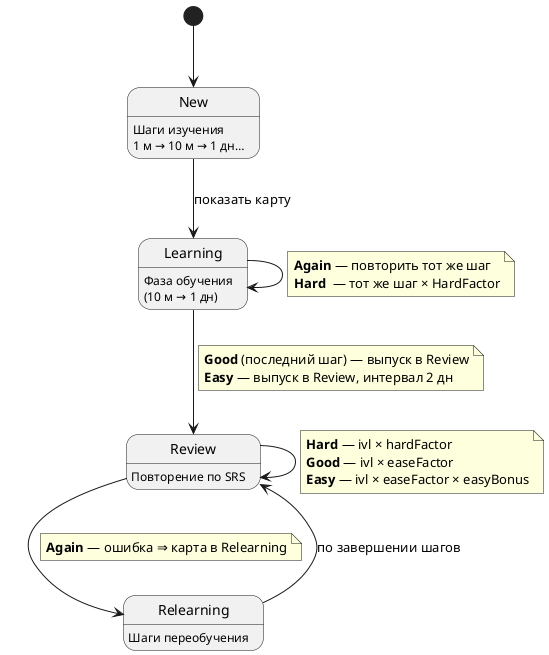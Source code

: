 @startuml
!pragma layout smetana                       ' горизонтальная ориентация

'‑‑‑ Цвета состояний
skinparam state<<New>>        BackgroundColor LightBlue
skinparam state<<Learning>>   BackgroundColor LightYellow
skinparam state<<Review>>     BackgroundColor LightGreen
skinparam state<<Relearning>> BackgroundColor LightSalmon

[*] --> New

state New <<New>>
New : Шаги изучения\n1 м → 10 м → 1 дн…

New --> Learning : показать карту

state Learning <<Learning>>
Learning : Фаза обучения\n(10 м → 1 дн)

' ——— переходы внутри Learning ———
Learning --> Learning
note on link
  **Again** — повторить тот же шаг
  **Hard**  — тот же шаг × HardFactor
end note

Learning --> Review
note on link
  **Good** (последний шаг) — выпуск в Review
  **Easy** — выпуск в Review, интервал 2 дн
end note

state Review <<Review>>
Review : Повторение по SRS

' ——— переходы внутри Review ———
Review --> Review
note on link
  **Hard** — ivl × hardFactor
  **Good** — ivl × easeFactor
  **Easy** — ivl × easeFactor × easyBonus
end note

Review --> Relearning
note on link
  **Again** — ошибка ⇒ карта в Relearning
end note

state Relearning <<Relearning>>
Relearning : Шаги переобучения

Relearning --> Review : по завершении шагов
@enduml

@startuml
|User|
start

:Получить prevIvl из cards.ivl;
:Вычислить delay = daysLate(card);

if (ответ = Again?) then (да)
  :Перевести карточку в Relearning;
  stop
else (нет)
  if (ответ = Hard?) then (да)
    :newIvl = prevIvl * hardInterval * intervalModifier;
  else (нет)
    if (ответ = Good?) then (да)
      :newIvl = (prevIvl + delay/2) * ease * intervalModifier;
    else
      :newIvl = (prevIvl + delay) * ease * easyBonus * intervalModifier;
    endif
  endif
endif

:Ограничить newIvl (≥1, ≤maxInterval);
:Сохранить newIvl в cards.ivl;
stop
@enduml

@startuml
title Цикл активное воспоминание
left to right direction

state S1 as "Чтение"
state S2 as "Активное\nвоспоминание"
state S3 as "Повторение"

[*] --> S1
S1 --> S2
S2 --> S3
S3 --> S1
@enduml

@startuml
' ========== SEQUENCE: Режим обучения ==========
autonumber
skinparam sequenceMessageAlign center

actor  Пользователь as User
participant "Компонент\nRepeatCards (React)"    as react
participant "Сервер"              as serv
database   "PostgreSQL"                         as db

== 1. Старт сессии обучения ==
User   -> react  : клик «Начать обучение»
react  -> serv : http запрос
serv    -> db   : SELECT карточки, \nкоторые надо просмотреть
db     --> serv
serv -> db : UPDATE новые карточки
serv    --> react : список с интервалами
react --> User  : отрисовать карты

== 2. Ответ пользователя на карточку ==
loop пока есть карточки
  User -> react : Оценить карточку
  react  -> serv : http запрос
  serv -> serv : выполнить алгоритм \nинтервального повторения
  serv    -> db   : UPDATE SRS‑полей
  react --> User : показать следующую карту
end

== 3. Завершение сессии ==
react --> User : «Все карточки\nпройдены»
@enduml

'Диаграмма классов
@startuml
' Небольшая настройка: убираем иконки у атрибутов
skinparam classAttributeIconSize 0

' ======= Сущности (Entity) =======
class User <<entity>> {
  +id : Integer
  +email : String
  +password : String
}

class Collection <<entity>> {
  +id : Integer
  +name : String
  +createdAt : LocalDateTime
}

class Card <<entity>> {
  +id : Integer
  +text : String
  +createdAt : LocalDateTime
  --
  +type : Integer
  +queue : Integer
  +due : Integer
  +ivl : Integer
  +factor : Integer
  +reps : Integer
  +lapses : Integer
  +stepsLeft : Integer
}

' ======= Перечисления (Enum) =======
enum IntervalUnit {
  MIN
  DAY
}

enum ReviewAnswer {
  AGAIN
  HARD
  GOOD
  EASY
}

' ======= Связи =======
' Пользователь владеет многими коллекциями
User "1" --> "0..*" Collection : collections

' Коллекция владеет многими карточками
Collection "1" --> "0..*" Card : cards

' Карточка содержит Map<ReviewAnswer, NextIntervalDto>
Card .. ReviewAnswer : newIntervals (ключ)

@enduml

@startuml
' Отключаем иконки видимости у атрибутов
skinparam classAttributeIconSize 0

' ===================== Классы-сущности =====================
class Пользователь <<entity>> {
  id : Integer
  email : String
  password : String
  --
  установить значение поля(значение) : void
  получить значение поля() : значение
}

class Коллекция <<entity>> {
  id : Integer
  name : String
  createdAt : LocalDateTime
  --
  установить значение поля(значение) : void
  получить значение поля() : значение
}

class Карточка <<entity>> {
  id : Integer
  text : String
  createdAt : LocalDateTime
  type : Integer
  queue : Integer
  due : Integer
  ivl : Integer
  factor : Integer
  reps : Integer
  lapses : Integer
  stepsLeft : Integer
  --
  установить значение поля(значение) : void
  получить значение поля() : значение
}

' ===================== Перечисления =====================
enum Единица_Интервала {
  минуты
  дни
}

enum Оценка_Повтора {
  еще раз
  сложно
  хорошо
  легко
}

' ===================== Связи =====================
' Агрегация: Пользователь ◇── Коллекция
Пользователь "1" o-- "0..*" Коллекция

' Композиция: Коллекция ◆── Карточка
Коллекция "1" *-- "0..*" Карточка

Единица_Интервала --> Карточка
Оценка_Повтора --> Карточка
@enduml

@startuml
skinparam classAttributeIconSize 0

' ===================== Классы-сущности =====================
class Пользователь {
  почта: Строка
  пароль: Строка
  --
  установить значение поля(значение) : пусто
  получить значение поля(): значение
}

class Коллекция {
  идентификатор: Целое
  имя: Строка
  создано в: Дата и время
  --
  установить значение поля(значение): пусто
  получить значение поля(): значение
}

class Карточка {
  текст: Строка
  создано в: Дата и время
  тип: Целое
  очередь: Целое
  срок: Целое
  интервал: Целое
  коэффициент: Целое
  повторения: Целое
  срывы: Целое
  шагов осталось: Целое
  --
  установить значение поля(значение): пусто
  получить значение поля(): значение
}

' ===================== Перечисления =====================
enum Единица_Интервала {
  минуты
  дни
}

enum Оценка_Повтора {
  ещё раз
  сложно
  хорошо
  легко
}

' ===================== Связи =====================
Пользователь "1" o-- "0..*" Коллекция
Коллекция  "1" *-- "0..*" Карточка

Единица_Интервала --> Карточка
Оценка_Повтора    --> Карточка
@enduml

@startuml
left to right direction
skinparam classAttributeIconSize 0
'===================== Сущности =====================

class Card <<entity>> {
  -id: Integer
  -text: String
  -createdAt: LocalDateTime
  -type: Integer
  -queue: Integer
  -due: Integer
  -ivl: Integer
  -factor: Integer
  -reps: Integer
  -lapses: Integer
  -stepsLeft: Integer
  -collection: Collection
  --
  +getId(): Integer
  +setId(id: Integer): void
  +getText(): String
  +setText(text: String): void
  +getCreatedAt(): LocalDateTime
  +setCreatedAt(dt: LocalDateTime): void
  +getType(): Integer
  +setType(t: Integer): void
  +getQueue(): Integer
  +setQueue(q: Integer): void
  +getDue(): Integer
  +setDue(d: Integer): void
  +getIvl(): Integer
  +setIvl(i: Integer): void
  +getFactor(): Integer
  +setFactor(f: Integer): void
  +getReps(): Integer
  +setReps(r: Integer): void
  +getLapses(): Integer
  +setLapses(l: Integer): void
  +getStepsLeft(): Integer
  +setStepsLeft(s: Integer): void
  +getCollection(): Collection
  +setCollection(c: Collection): void
}
class User <<entity>> {
  +id: Integer
  +email: String
  +password: String
  +collections: Set<Collection>
  --
  +getId(): Integer
  +setId(id: Integer): void
  +getEmail(): String
  +setEmail(email: String): void
  +getPassword(): String
  +setPassword(pwd: String): void
  +getCollections(): Set<Collection>
  +setCollections(c: Set<Collection>): void
}

class Collection <<entity>> {
  +id: Integer
  +name: String
  +createdAt: LocalDateTime
  +user: User
  +cards: Set<Card>
  --
  +getId(): Integer
  +setId(id: Integer): void
  +getName(): String
  +setName(name: String): void
  +getCreatedAt(): LocalDateTime
  +setCreatedAt(dt: LocalDateTime): void
  +getUser(): User
  +setUser(u: User): void
  +getCards(): Set<Card>
  +setCards(cs: Set<Card>): void
}


'===================== Перечисления =====================
enum IntervalUnit {
  MIN
  DAY
  --
  +name(): String
  +value(): int
}

enum ReviewAnswer {
  AGAIN
  HARD
  GOOD
  EASY
  --
  +name(): String
  +value(): int
}

'===================== Связи =====================
' Агрегация: User ◇── Collection
User "1" o-- "0..*" Collection

' Композиция: Collection ◆── Card
Collection "1" *-- "0..*" Card

' Ассоциации перечислений
IntervalUnit --> Card
ReviewAnswer --> Card

@enduml
